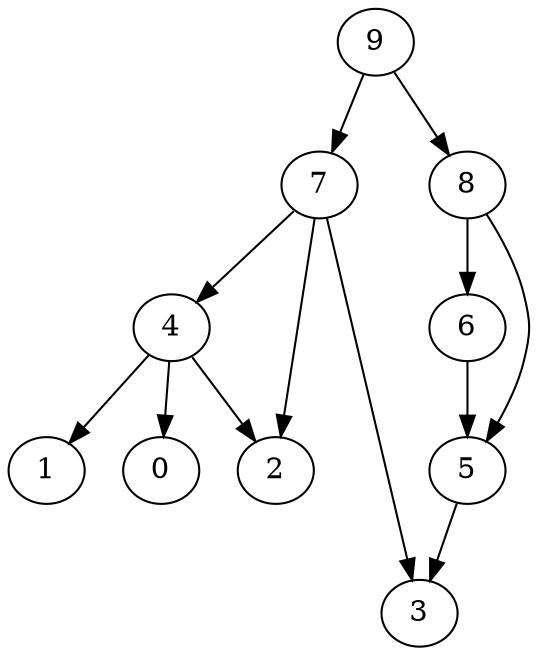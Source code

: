 digraph G {
  graph [splines=true overlap=false]
  node  [shape=ellipse, width=0.3, height=0.3]
  0 [label="0"];
  1 [label="1"];
  2 [label="2"];
  3 [label="3"];
  4 [label="4"];
  5 [label="5"];
  6 [label="6"];
  7 [label="7"];
  8 [label="8"];
  9 [label="9"];
  4 -> 0;
  4 -> 1;
  4 -> 2;
  5 -> 3;
  6 -> 5;
  7 -> 2;
  7 -> 3;
  7 -> 4;
  8 -> 5;
  8 -> 6;
  9 -> 7;
  9 -> 8;
}
